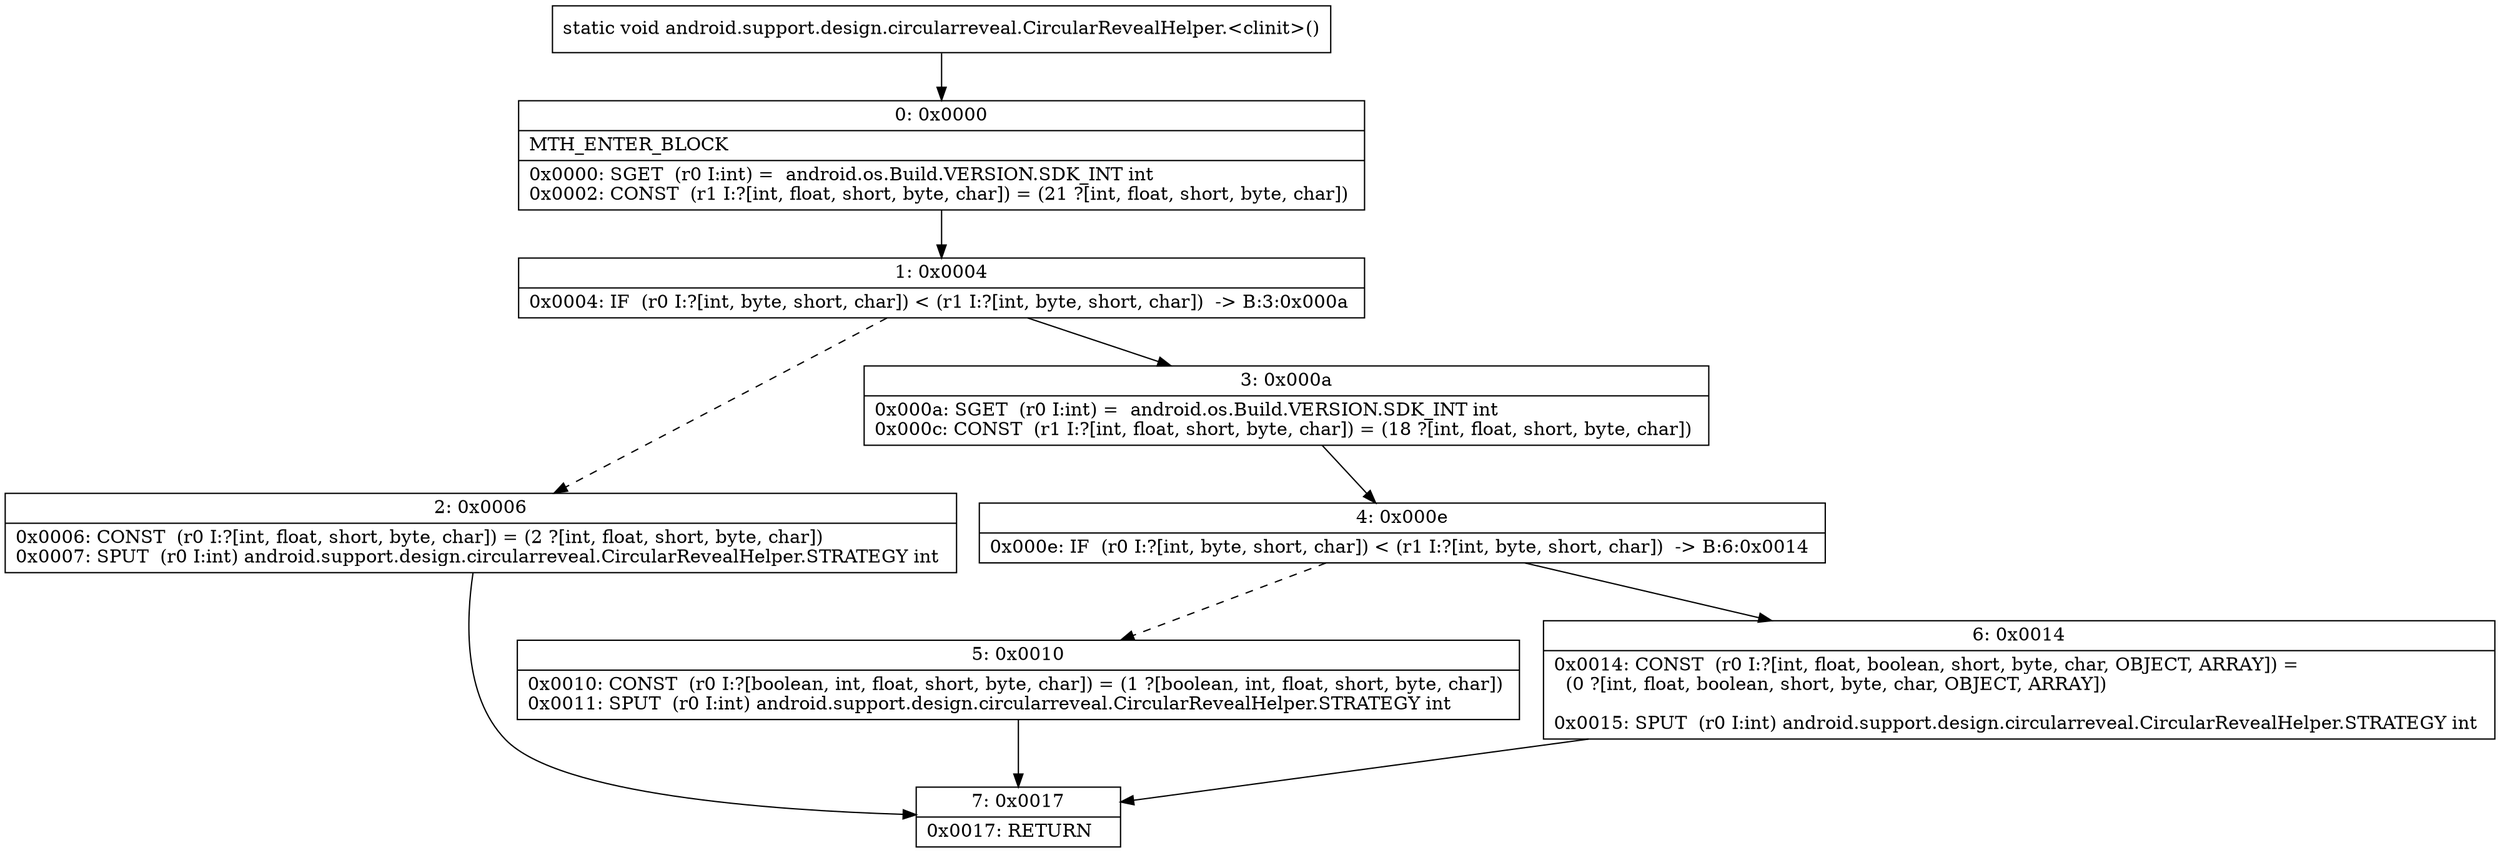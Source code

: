digraph "CFG forandroid.support.design.circularreveal.CircularRevealHelper.\<clinit\>()V" {
Node_0 [shape=record,label="{0\:\ 0x0000|MTH_ENTER_BLOCK\l|0x0000: SGET  (r0 I:int) =  android.os.Build.VERSION.SDK_INT int \l0x0002: CONST  (r1 I:?[int, float, short, byte, char]) = (21 ?[int, float, short, byte, char]) \l}"];
Node_1 [shape=record,label="{1\:\ 0x0004|0x0004: IF  (r0 I:?[int, byte, short, char]) \< (r1 I:?[int, byte, short, char])  \-\> B:3:0x000a \l}"];
Node_2 [shape=record,label="{2\:\ 0x0006|0x0006: CONST  (r0 I:?[int, float, short, byte, char]) = (2 ?[int, float, short, byte, char]) \l0x0007: SPUT  (r0 I:int) android.support.design.circularreveal.CircularRevealHelper.STRATEGY int \l}"];
Node_3 [shape=record,label="{3\:\ 0x000a|0x000a: SGET  (r0 I:int) =  android.os.Build.VERSION.SDK_INT int \l0x000c: CONST  (r1 I:?[int, float, short, byte, char]) = (18 ?[int, float, short, byte, char]) \l}"];
Node_4 [shape=record,label="{4\:\ 0x000e|0x000e: IF  (r0 I:?[int, byte, short, char]) \< (r1 I:?[int, byte, short, char])  \-\> B:6:0x0014 \l}"];
Node_5 [shape=record,label="{5\:\ 0x0010|0x0010: CONST  (r0 I:?[boolean, int, float, short, byte, char]) = (1 ?[boolean, int, float, short, byte, char]) \l0x0011: SPUT  (r0 I:int) android.support.design.circularreveal.CircularRevealHelper.STRATEGY int \l}"];
Node_6 [shape=record,label="{6\:\ 0x0014|0x0014: CONST  (r0 I:?[int, float, boolean, short, byte, char, OBJECT, ARRAY]) = \l  (0 ?[int, float, boolean, short, byte, char, OBJECT, ARRAY])\l \l0x0015: SPUT  (r0 I:int) android.support.design.circularreveal.CircularRevealHelper.STRATEGY int \l}"];
Node_7 [shape=record,label="{7\:\ 0x0017|0x0017: RETURN   \l}"];
MethodNode[shape=record,label="{static void android.support.design.circularreveal.CircularRevealHelper.\<clinit\>() }"];
MethodNode -> Node_0;
Node_0 -> Node_1;
Node_1 -> Node_2[style=dashed];
Node_1 -> Node_3;
Node_2 -> Node_7;
Node_3 -> Node_4;
Node_4 -> Node_5[style=dashed];
Node_4 -> Node_6;
Node_5 -> Node_7;
Node_6 -> Node_7;
}

